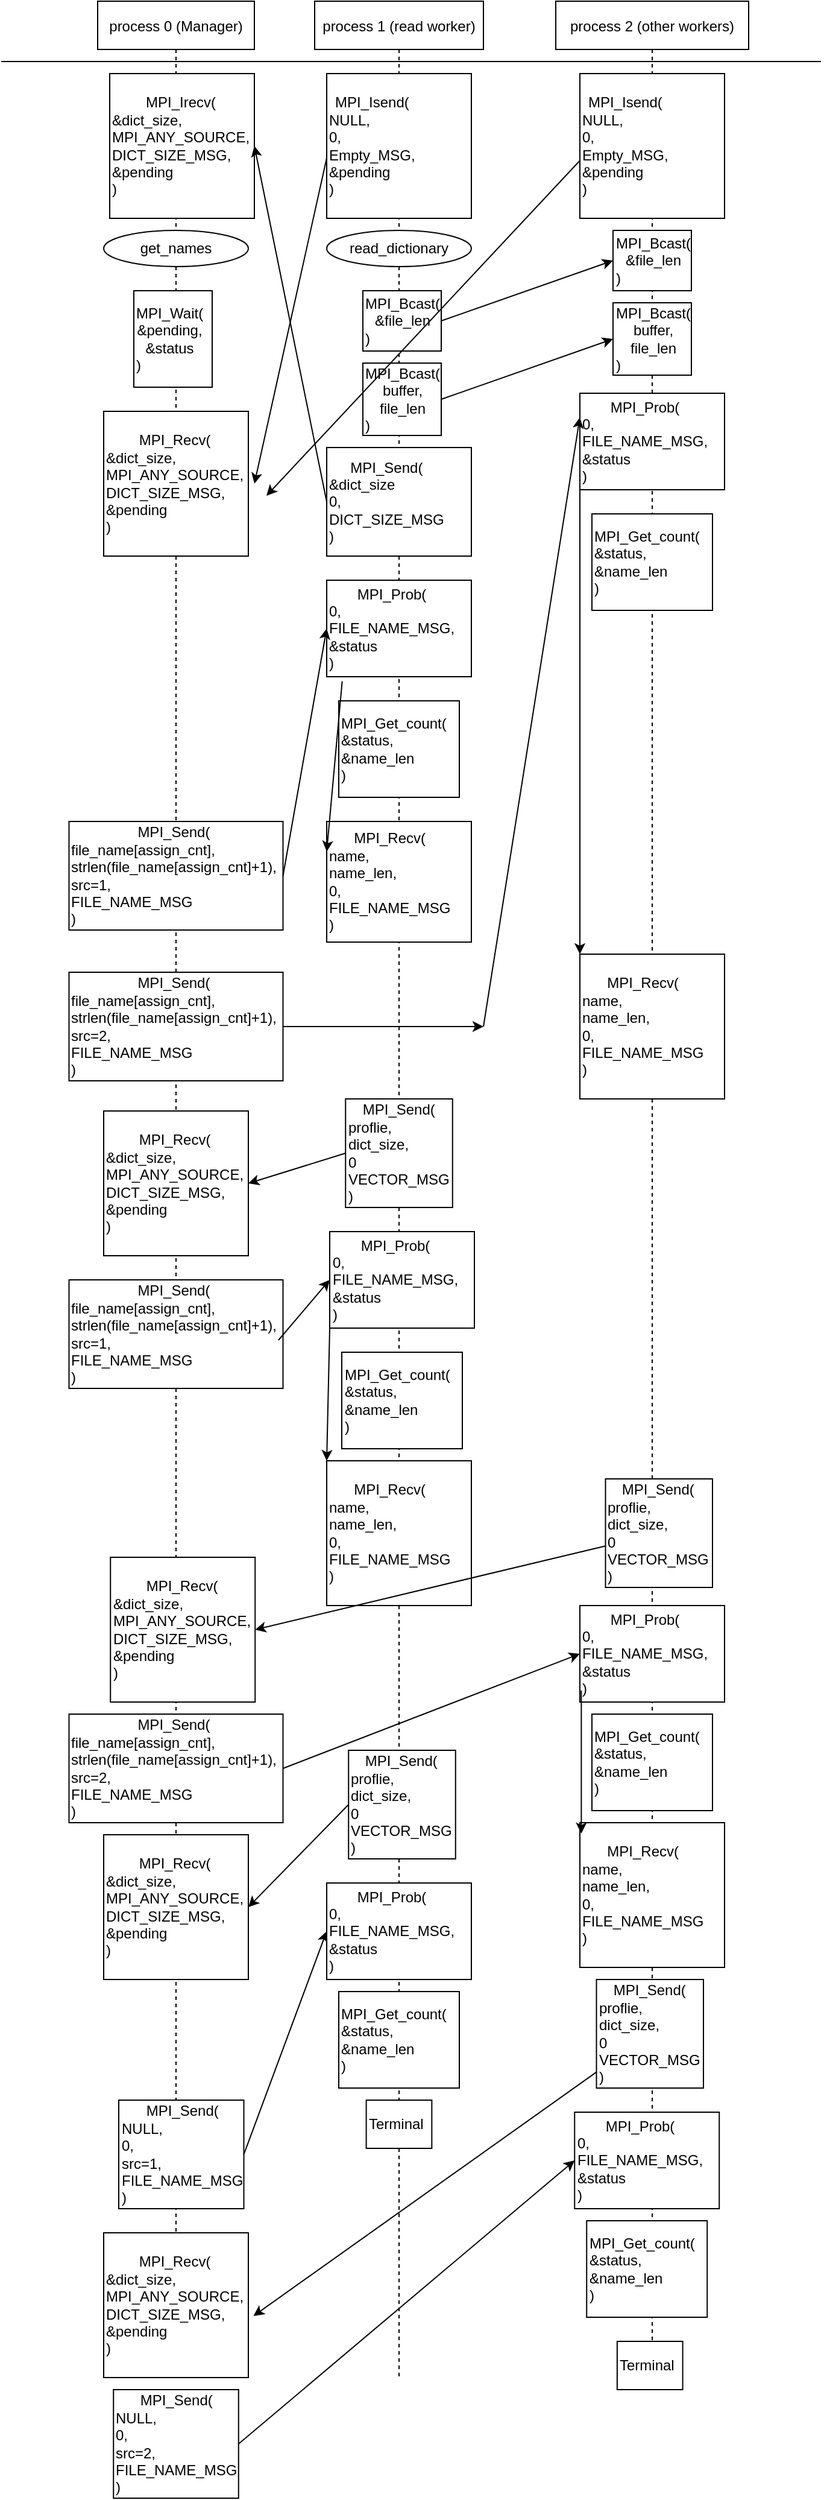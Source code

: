 <mxfile version="13.9.9" type="github"><diagram id="kgpKYQtTHZ0yAKxKKP6v" name="Page-1"><mxGraphModel dx="1038" dy="524" grid="1" gridSize="10" guides="1" tooltips="1" connect="1" arrows="1" fold="1" page="1" pageScale="1" pageWidth="1700" pageHeight="1100" background="#ffffff" math="0" shadow="0"><root><mxCell id="0"/><mxCell id="1" parent="0"/><mxCell id="3nuBFxr9cyL0pnOWT2aG-1" value="process 0 (Manager)" style="shape=umlLifeline;perimeter=lifelinePerimeter;container=1;collapsible=0;recursiveResize=0;rounded=0;shadow=0;strokeWidth=1;" parent="1" vertex="1"><mxGeometry x="120" y="80" width="130" height="1960" as="geometry"/></mxCell><mxCell id="a9l5pLSL9QNRwOaksO37-3" value="&lt;div style=&quot;text-align: center&quot;&gt;&lt;span&gt;MPI_Irecv(&lt;/span&gt;&lt;/div&gt;&amp;amp;dict_size,&lt;br&gt;MPI_ANY_SOURCE,&lt;br&gt;&lt;div&gt;DICT_SIZE_MSG,&lt;/div&gt;&lt;div&gt;&amp;amp;pending&lt;/div&gt;)" style="rounded=0;whiteSpace=wrap;html=1;align=left;" vertex="1" parent="3nuBFxr9cyL0pnOWT2aG-1"><mxGeometry x="10" y="60" width="120" height="120" as="geometry"/></mxCell><mxCell id="a9l5pLSL9QNRwOaksO37-5" value="&lt;div style=&quot;text-align: center&quot;&gt;&lt;span&gt;MPI_Wait(&lt;/span&gt;&lt;/div&gt;&lt;div style=&quot;text-align: center&quot;&gt;&amp;amp;pending,&lt;/div&gt;&lt;div style=&quot;text-align: center&quot;&gt;&amp;amp;status&lt;/div&gt;)" style="rounded=0;whiteSpace=wrap;html=1;align=left;" vertex="1" parent="3nuBFxr9cyL0pnOWT2aG-1"><mxGeometry x="30" y="240" width="65" height="80" as="geometry"/></mxCell><mxCell id="3nuBFxr9cyL0pnOWT2aG-5" value="process 1 (read worker)" style="shape=umlLifeline;perimeter=lifelinePerimeter;container=1;collapsible=0;recursiveResize=0;rounded=0;shadow=0;strokeWidth=1;" parent="1" vertex="1"><mxGeometry x="300" y="80" width="140" height="1970" as="geometry"/></mxCell><mxCell id="a9l5pLSL9QNRwOaksO37-57" value="&lt;div style=&quot;text-align: center&quot;&gt;&lt;span&gt;MPI_Prob(&lt;/span&gt;&lt;/div&gt;&lt;div&gt;0,&lt;/div&gt;&lt;div&gt;FILE_NAME_MSG,&lt;/div&gt;&lt;div&gt;&amp;amp;status&lt;/div&gt;)" style="rounded=0;whiteSpace=wrap;html=1;align=left;" vertex="1" parent="3nuBFxr9cyL0pnOWT2aG-5"><mxGeometry x="12.5" y="1020" width="120" height="80" as="geometry"/></mxCell><mxCell id="a9l5pLSL9QNRwOaksO37-58" value="&lt;div style=&quot;text-align: center&quot;&gt;&lt;span&gt;MPI_Get_count(&lt;/span&gt;&lt;/div&gt;&lt;div&gt;&lt;span&gt;&amp;amp;status,&lt;/span&gt;&lt;br&gt;&lt;/div&gt;&lt;div&gt;&lt;span&gt;&amp;amp;name_len&lt;/span&gt;&lt;/div&gt;)" style="rounded=0;whiteSpace=wrap;html=1;align=left;" vertex="1" parent="3nuBFxr9cyL0pnOWT2aG-5"><mxGeometry x="22.5" y="1120" width="100" height="80" as="geometry"/></mxCell><mxCell id="a9l5pLSL9QNRwOaksO37-78" value="&lt;div style=&quot;text-align: center&quot;&gt;Terminal&lt;/div&gt;&lt;div style=&quot;text-align: center&quot;&gt;&lt;/div&gt;" style="rounded=0;whiteSpace=wrap;html=1;align=left;" vertex="1" parent="3nuBFxr9cyL0pnOWT2aG-5"><mxGeometry x="42.81" y="1740" width="54.37" height="40" as="geometry"/></mxCell><mxCell id="a9l5pLSL9QNRwOaksO37-1" value="process 2 (other workers)" style="shape=umlLifeline;perimeter=lifelinePerimeter;container=1;collapsible=0;recursiveResize=0;rounded=0;shadow=0;strokeWidth=1;" vertex="1" parent="1"><mxGeometry x="500" y="80" width="160" height="1980" as="geometry"/></mxCell><mxCell id="a9l5pLSL9QNRwOaksO37-71" value="&lt;div style=&quot;text-align: center&quot;&gt;Terminal&lt;/div&gt;&lt;div style=&quot;text-align: center&quot;&gt;&lt;/div&gt;" style="rounded=0;whiteSpace=wrap;html=1;align=left;" vertex="1" parent="a9l5pLSL9QNRwOaksO37-1"><mxGeometry x="50.94" y="1940" width="54.37" height="40" as="geometry"/></mxCell><mxCell id="a9l5pLSL9QNRwOaksO37-4" value="get_names" style="ellipse;whiteSpace=wrap;html=1;" vertex="1" parent="1"><mxGeometry x="125" y="270" width="120" height="30" as="geometry"/></mxCell><mxCell id="a9l5pLSL9QNRwOaksO37-6" value="&lt;div style=&quot;text-align: center&quot;&gt;&lt;span&gt;MPI_Isend(&lt;/span&gt;&lt;/div&gt;NULL,&lt;br&gt;0,&lt;br&gt;&lt;div&gt;Empty_MSG,&lt;/div&gt;&lt;div&gt;&amp;amp;pending&lt;/div&gt;)" style="rounded=0;whiteSpace=wrap;html=1;align=left;" vertex="1" parent="1"><mxGeometry x="310" y="140" width="120" height="120" as="geometry"/></mxCell><mxCell id="a9l5pLSL9QNRwOaksO37-7" value="&lt;div style=&quot;text-align: center&quot;&gt;&lt;span&gt;MPI_Isend(&lt;/span&gt;&lt;/div&gt;NULL,&lt;br&gt;0,&lt;br&gt;&lt;div&gt;Empty_MSG,&lt;/div&gt;&lt;div&gt;&amp;amp;pending&lt;/div&gt;)" style="rounded=0;whiteSpace=wrap;html=1;align=left;" vertex="1" parent="1"><mxGeometry x="520" y="140" width="120" height="120" as="geometry"/></mxCell><mxCell id="a9l5pLSL9QNRwOaksO37-8" value="read_dictionary" style="ellipse;whiteSpace=wrap;html=1;" vertex="1" parent="1"><mxGeometry x="310" y="270" width="120" height="30" as="geometry"/></mxCell><mxCell id="a9l5pLSL9QNRwOaksO37-9" value="&lt;div style=&quot;text-align: center&quot;&gt;&lt;span&gt;MPI_Bcast(&lt;/span&gt;&lt;/div&gt;&lt;div style=&quot;text-align: center&quot;&gt;&amp;amp;file_len&lt;/div&gt;)" style="rounded=0;whiteSpace=wrap;html=1;align=left;" vertex="1" parent="1"><mxGeometry x="340" y="320" width="65" height="50" as="geometry"/></mxCell><mxCell id="a9l5pLSL9QNRwOaksO37-10" value="&lt;div style=&quot;text-align: center&quot;&gt;&lt;span&gt;MPI_Bcast(&lt;/span&gt;&lt;/div&gt;&lt;div style=&quot;text-align: center&quot;&gt;buffer,&lt;/div&gt;&lt;div style=&quot;text-align: center&quot;&gt;file_len&lt;/div&gt;)" style="rounded=0;whiteSpace=wrap;html=1;align=left;" vertex="1" parent="1"><mxGeometry x="340" y="380" width="65" height="60" as="geometry"/></mxCell><mxCell id="a9l5pLSL9QNRwOaksO37-11" value="&lt;div style=&quot;text-align: center&quot;&gt;&lt;span&gt;MPI_Bcast(&lt;/span&gt;&lt;/div&gt;&lt;div style=&quot;text-align: center&quot;&gt;buffer,&lt;/div&gt;&lt;div style=&quot;text-align: center&quot;&gt;file_len&lt;/div&gt;)" style="rounded=0;whiteSpace=wrap;html=1;align=left;" vertex="1" parent="1"><mxGeometry x="547.5" y="330" width="65" height="60" as="geometry"/></mxCell><mxCell id="a9l5pLSL9QNRwOaksO37-12" value="&lt;div style=&quot;text-align: center&quot;&gt;&lt;span&gt;MPI_Bcast(&lt;/span&gt;&lt;/div&gt;&lt;div style=&quot;text-align: center&quot;&gt;&amp;amp;file_len&lt;/div&gt;)" style="rounded=0;whiteSpace=wrap;html=1;align=left;" vertex="1" parent="1"><mxGeometry x="547.5" y="270" width="65" height="50" as="geometry"/></mxCell><mxCell id="a9l5pLSL9QNRwOaksO37-13" value="" style="endArrow=classic;html=1;entryX=0;entryY=0.5;entryDx=0;entryDy=0;exitX=1;exitY=0.5;exitDx=0;exitDy=0;" edge="1" parent="1" source="a9l5pLSL9QNRwOaksO37-9" target="a9l5pLSL9QNRwOaksO37-12"><mxGeometry width="50" height="50" relative="1" as="geometry"><mxPoint x="400" y="340" as="sourcePoint"/><mxPoint x="460" y="290" as="targetPoint"/></mxGeometry></mxCell><mxCell id="a9l5pLSL9QNRwOaksO37-15" value="" style="endArrow=classic;html=1;entryX=0;entryY=0.5;entryDx=0;entryDy=0;" edge="1" parent="1" target="a9l5pLSL9QNRwOaksO37-11"><mxGeometry width="50" height="50" relative="1" as="geometry"><mxPoint x="405" y="410" as="sourcePoint"/><mxPoint x="455" y="360" as="targetPoint"/></mxGeometry></mxCell><mxCell id="a9l5pLSL9QNRwOaksO37-16" value="" style="endArrow=none;html=1;" edge="1" parent="1"><mxGeometry width="50" height="50" relative="1" as="geometry"><mxPoint x="40" y="130" as="sourcePoint"/><mxPoint x="720" y="130" as="targetPoint"/></mxGeometry></mxCell><mxCell id="a9l5pLSL9QNRwOaksO37-18" value="&lt;div style=&quot;text-align: center&quot;&gt;&lt;span&gt;MPI_Send(&lt;/span&gt;&lt;/div&gt;&amp;amp;dict_size&lt;br&gt;0,&lt;br&gt;&lt;div&gt;DICT_SIZE_MSG&lt;br&gt;&lt;/div&gt;)" style="rounded=0;whiteSpace=wrap;html=1;align=left;" vertex="1" parent="1"><mxGeometry x="310" y="450" width="120" height="90" as="geometry"/></mxCell><mxCell id="a9l5pLSL9QNRwOaksO37-19" value="" style="endArrow=classic;html=1;exitX=0;exitY=0.5;exitDx=0;exitDy=0;entryX=1;entryY=0.5;entryDx=0;entryDy=0;" edge="1" parent="1" source="a9l5pLSL9QNRwOaksO37-18" target="a9l5pLSL9QNRwOaksO37-3"><mxGeometry width="50" height="50" relative="1" as="geometry"><mxPoint x="250" y="500" as="sourcePoint"/><mxPoint x="300" y="450" as="targetPoint"/></mxGeometry></mxCell><mxCell id="a9l5pLSL9QNRwOaksO37-21" value="&lt;div style=&quot;text-align: center&quot;&gt;&lt;span&gt;MPI_Recv(&lt;/span&gt;&lt;/div&gt;&amp;amp;dict_size,&lt;br&gt;MPI_ANY_SOURCE,&lt;br&gt;&lt;div&gt;DICT_SIZE_MSG,&lt;/div&gt;&lt;div&gt;&amp;amp;pending&lt;/div&gt;)" style="rounded=0;whiteSpace=wrap;html=1;align=left;" vertex="1" parent="1"><mxGeometry x="125" y="420" width="120" height="120" as="geometry"/></mxCell><mxCell id="a9l5pLSL9QNRwOaksO37-22" value="" style="endArrow=classic;html=1;" edge="1" parent="1"><mxGeometry width="50" height="50" relative="1" as="geometry"><mxPoint x="310" y="210" as="sourcePoint"/><mxPoint x="250" y="480" as="targetPoint"/></mxGeometry></mxCell><mxCell id="a9l5pLSL9QNRwOaksO37-23" value="" style="endArrow=classic;html=1;exitX=0.003;exitY=0.598;exitDx=0;exitDy=0;exitPerimeter=0;" edge="1" parent="1" source="a9l5pLSL9QNRwOaksO37-7"><mxGeometry width="50" height="50" relative="1" as="geometry"><mxPoint x="450" y="230" as="sourcePoint"/><mxPoint x="260" y="490" as="targetPoint"/></mxGeometry></mxCell><mxCell id="a9l5pLSL9QNRwOaksO37-24" value="&lt;div style=&quot;text-align: center&quot;&gt;&lt;span&gt;MPI_Send(&lt;/span&gt;&lt;/div&gt;file_name[assign_cnt],&lt;br&gt;strlen(file_name[assign_cnt]+1),&lt;br&gt;src=1,&lt;br&gt;&lt;div&gt;FILE_NAME_MSG&lt;br&gt;&lt;/div&gt;)" style="rounded=0;whiteSpace=wrap;html=1;align=left;" vertex="1" parent="1"><mxGeometry x="96.25" y="760" width="177.5" height="90" as="geometry"/></mxCell><mxCell id="a9l5pLSL9QNRwOaksO37-25" value="&lt;div style=&quot;text-align: center&quot;&gt;&lt;span&gt;MPI_Prob(&lt;/span&gt;&lt;/div&gt;&lt;div&gt;0,&lt;/div&gt;&lt;div&gt;FILE_NAME_MSG,&lt;/div&gt;&lt;div&gt;&amp;amp;status&lt;/div&gt;)" style="rounded=0;whiteSpace=wrap;html=1;align=left;" vertex="1" parent="1"><mxGeometry x="310" y="560" width="120" height="80" as="geometry"/></mxCell><mxCell id="a9l5pLSL9QNRwOaksO37-26" value="&lt;div style=&quot;text-align: center&quot;&gt;&lt;span&gt;MPI_Get_count(&lt;/span&gt;&lt;/div&gt;&lt;div&gt;&lt;span&gt;&amp;amp;status,&lt;/span&gt;&lt;br&gt;&lt;/div&gt;&lt;div&gt;&lt;span&gt;&amp;amp;name_len&lt;/span&gt;&lt;/div&gt;)" style="rounded=0;whiteSpace=wrap;html=1;align=left;" vertex="1" parent="1"><mxGeometry x="320" y="660" width="100" height="80" as="geometry"/></mxCell><mxCell id="a9l5pLSL9QNRwOaksO37-27" value="&lt;div style=&quot;text-align: center&quot;&gt;&lt;span&gt;MPI_Prob(&lt;/span&gt;&lt;/div&gt;&lt;div&gt;0,&lt;/div&gt;&lt;div&gt;FILE_NAME_MSG,&lt;/div&gt;&lt;div&gt;&amp;amp;status&lt;/div&gt;)" style="rounded=0;whiteSpace=wrap;html=1;align=left;" vertex="1" parent="1"><mxGeometry x="520" y="405" width="120" height="80" as="geometry"/></mxCell><mxCell id="a9l5pLSL9QNRwOaksO37-28" value="&lt;div style=&quot;text-align: center&quot;&gt;&lt;span&gt;MPI_Get_count(&lt;/span&gt;&lt;/div&gt;&lt;div&gt;&lt;span&gt;&amp;amp;status,&lt;/span&gt;&lt;br&gt;&lt;/div&gt;&lt;div&gt;&lt;span&gt;&amp;amp;name_len&lt;/span&gt;&lt;/div&gt;)" style="rounded=0;whiteSpace=wrap;html=1;align=left;" vertex="1" parent="1"><mxGeometry x="530" y="505" width="100" height="80" as="geometry"/></mxCell><mxCell id="a9l5pLSL9QNRwOaksO37-29" value="&lt;div style=&quot;text-align: center&quot;&gt;&lt;span&gt;MPI_Recv(&lt;/span&gt;&lt;/div&gt;name,&lt;br&gt;name_len,&lt;br&gt;&lt;div&gt;0,&lt;/div&gt;&lt;div&gt;FILE_NAME_MSG&lt;/div&gt;)" style="rounded=0;whiteSpace=wrap;html=1;align=left;" vertex="1" parent="1"><mxGeometry x="310" y="760" width="120" height="100" as="geometry"/></mxCell><mxCell id="a9l5pLSL9QNRwOaksO37-30" value="&lt;div style=&quot;text-align: center&quot;&gt;&lt;span&gt;MPI_Recv(&lt;/span&gt;&lt;/div&gt;name,&lt;br&gt;name_len,&lt;br&gt;&lt;div&gt;0,&lt;/div&gt;&lt;div&gt;FILE_NAME_MSG&lt;/div&gt;)" style="rounded=0;whiteSpace=wrap;html=1;align=left;" vertex="1" parent="1"><mxGeometry x="520" y="870" width="120" height="120" as="geometry"/></mxCell><mxCell id="a9l5pLSL9QNRwOaksO37-32" value="&lt;div style=&quot;text-align: center&quot;&gt;&lt;span&gt;MPI_Send(&lt;/span&gt;&lt;/div&gt;file_name[assign_cnt],&lt;br&gt;strlen(file_name[assign_cnt]+1),&lt;br&gt;src=2,&lt;br&gt;&lt;div&gt;FILE_NAME_MSG&lt;br&gt;&lt;/div&gt;)" style="rounded=0;whiteSpace=wrap;html=1;align=left;" vertex="1" parent="1"><mxGeometry x="96.25" y="885" width="177.5" height="90" as="geometry"/></mxCell><mxCell id="a9l5pLSL9QNRwOaksO37-33" value="" style="endArrow=classic;html=1;exitX=1;exitY=0.5;exitDx=0;exitDy=0;" edge="1" parent="1" source="a9l5pLSL9QNRwOaksO37-32"><mxGeometry width="50" height="50" relative="1" as="geometry"><mxPoint x="290" y="930" as="sourcePoint"/><mxPoint x="440" y="930" as="targetPoint"/></mxGeometry></mxCell><mxCell id="a9l5pLSL9QNRwOaksO37-34" value="" style="endArrow=classic;html=1;exitX=1;exitY=0.5;exitDx=0;exitDy=0;entryX=0;entryY=0.5;entryDx=0;entryDy=0;" edge="1" parent="1" source="a9l5pLSL9QNRwOaksO37-24" target="a9l5pLSL9QNRwOaksO37-25"><mxGeometry width="50" height="50" relative="1" as="geometry"><mxPoint x="310" y="950" as="sourcePoint"/><mxPoint x="360" y="900" as="targetPoint"/></mxGeometry></mxCell><mxCell id="a9l5pLSL9QNRwOaksO37-35" value="&lt;div style=&quot;text-align: center&quot;&gt;&lt;span&gt;MPI_Send(&lt;/span&gt;&lt;/div&gt;proflie,&lt;br&gt;dict_size,&lt;br&gt;0&lt;br&gt;&lt;div&gt;VECTOR_MSG&lt;br&gt;&lt;/div&gt;)" style="rounded=0;whiteSpace=wrap;html=1;align=left;" vertex="1" parent="1"><mxGeometry x="325.63" y="990" width="88.75" height="90" as="geometry"/></mxCell><mxCell id="a9l5pLSL9QNRwOaksO37-36" value="&lt;div style=&quot;text-align: center&quot;&gt;&lt;span&gt;MPI_Send(&lt;/span&gt;&lt;/div&gt;proflie,&lt;br&gt;dict_size,&lt;br&gt;0&lt;br&gt;&lt;div&gt;VECTOR_MSG&lt;br&gt;&lt;/div&gt;)" style="rounded=0;whiteSpace=wrap;html=1;align=left;" vertex="1" parent="1"><mxGeometry x="541.25" y="1305" width="88.75" height="90" as="geometry"/></mxCell><mxCell id="a9l5pLSL9QNRwOaksO37-37" value="&lt;div style=&quot;text-align: center&quot;&gt;&lt;span&gt;MPI_Recv(&lt;/span&gt;&lt;/div&gt;&amp;amp;dict_size,&lt;br&gt;MPI_ANY_SOURCE,&lt;br&gt;&lt;div&gt;DICT_SIZE_MSG,&lt;/div&gt;&lt;div&gt;&amp;amp;pending&lt;/div&gt;)" style="rounded=0;whiteSpace=wrap;html=1;align=left;" vertex="1" parent="1"><mxGeometry x="125" y="1000" width="120" height="120" as="geometry"/></mxCell><mxCell id="a9l5pLSL9QNRwOaksO37-38" value="" style="endArrow=classic;html=1;entryX=1;entryY=0.5;entryDx=0;entryDy=0;exitX=0;exitY=0.5;exitDx=0;exitDy=0;" edge="1" parent="1" source="a9l5pLSL9QNRwOaksO37-35" target="a9l5pLSL9QNRwOaksO37-37"><mxGeometry width="50" height="50" relative="1" as="geometry"><mxPoint x="280" y="1020" as="sourcePoint"/><mxPoint x="260" y="960" as="targetPoint"/></mxGeometry></mxCell><mxCell id="a9l5pLSL9QNRwOaksO37-39" value="&lt;div style=&quot;text-align: center&quot;&gt;&lt;span&gt;MPI_Send(&lt;/span&gt;&lt;/div&gt;file_name[assign_cnt],&lt;br&gt;strlen(file_name[assign_cnt]+1),&lt;br&gt;src=1,&lt;br&gt;&lt;div&gt;FILE_NAME_MSG&lt;br&gt;&lt;/div&gt;)" style="rounded=0;whiteSpace=wrap;html=1;align=left;" vertex="1" parent="1"><mxGeometry x="96.25" y="1140" width="177.5" height="90" as="geometry"/></mxCell><mxCell id="a9l5pLSL9QNRwOaksO37-41" value="&lt;div style=&quot;text-align: center&quot;&gt;&lt;span&gt;MPI_Recv(&lt;/span&gt;&lt;/div&gt;name,&lt;br&gt;name_len,&lt;br&gt;&lt;div&gt;0,&lt;/div&gt;&lt;div&gt;FILE_NAME_MSG&lt;/div&gt;)" style="rounded=0;whiteSpace=wrap;html=1;align=left;" vertex="1" parent="1"><mxGeometry x="310" y="1290" width="120" height="120" as="geometry"/></mxCell><mxCell id="a9l5pLSL9QNRwOaksO37-42" value="&lt;div style=&quot;text-align: center&quot;&gt;&lt;span&gt;MPI_Recv(&lt;/span&gt;&lt;/div&gt;&amp;amp;dict_size,&lt;br&gt;MPI_ANY_SOURCE,&lt;br&gt;&lt;div&gt;DICT_SIZE_MSG,&lt;/div&gt;&lt;div&gt;&amp;amp;pending&lt;/div&gt;)" style="rounded=0;whiteSpace=wrap;html=1;align=left;" vertex="1" parent="1"><mxGeometry x="130.62" y="1370" width="120" height="120" as="geometry"/></mxCell><mxCell id="a9l5pLSL9QNRwOaksO37-43" value="" style="endArrow=classic;html=1;entryX=1;entryY=0.5;entryDx=0;entryDy=0;" edge="1" parent="1" source="a9l5pLSL9QNRwOaksO37-36" target="a9l5pLSL9QNRwOaksO37-42"><mxGeometry width="50" height="50" relative="1" as="geometry"><mxPoint x="135.62" y="1440" as="sourcePoint"/><mxPoint x="185.62" y="1390" as="targetPoint"/></mxGeometry></mxCell><mxCell id="a9l5pLSL9QNRwOaksO37-44" value="&lt;div style=&quot;text-align: center&quot;&gt;&lt;span&gt;MPI_Recv(&lt;/span&gt;&lt;/div&gt;name,&lt;br&gt;name_len,&lt;br&gt;&lt;div&gt;0,&lt;/div&gt;&lt;div&gt;FILE_NAME_MSG&lt;/div&gt;)" style="rounded=0;whiteSpace=wrap;html=1;align=left;" vertex="1" parent="1"><mxGeometry x="520" y="1590" width="120" height="120" as="geometry"/></mxCell><mxCell id="a9l5pLSL9QNRwOaksO37-45" value="&lt;div style=&quot;text-align: center&quot;&gt;&lt;span&gt;MPI_Send(&lt;/span&gt;&lt;/div&gt;file_name[assign_cnt],&lt;br&gt;strlen(file_name[assign_cnt]+1),&lt;br&gt;src=2,&lt;br&gt;&lt;div&gt;FILE_NAME_MSG&lt;br&gt;&lt;/div&gt;)" style="rounded=0;whiteSpace=wrap;html=1;align=left;" vertex="1" parent="1"><mxGeometry x="96.25" y="1500" width="177.5" height="90" as="geometry"/></mxCell><mxCell id="a9l5pLSL9QNRwOaksO37-46" value="" style="endArrow=classic;html=1;exitX=1;exitY=0.5;exitDx=0;exitDy=0;entryX=0;entryY=0.5;entryDx=0;entryDy=0;" edge="1" parent="1" source="a9l5pLSL9QNRwOaksO37-45" target="a9l5pLSL9QNRwOaksO37-62"><mxGeometry width="50" height="50" relative="1" as="geometry"><mxPoint x="134.37" y="1620" as="sourcePoint"/><mxPoint x="184.37" y="1570" as="targetPoint"/></mxGeometry></mxCell><mxCell id="a9l5pLSL9QNRwOaksO37-47" value="&lt;div style=&quot;text-align: center&quot;&gt;&lt;span&gt;MPI_Recv(&lt;/span&gt;&lt;/div&gt;&amp;amp;dict_size,&lt;br&gt;MPI_ANY_SOURCE,&lt;br&gt;&lt;div&gt;DICT_SIZE_MSG,&lt;/div&gt;&lt;div&gt;&amp;amp;pending&lt;/div&gt;)" style="rounded=0;whiteSpace=wrap;html=1;align=left;" vertex="1" parent="1"><mxGeometry x="125" y="1600" width="120" height="120" as="geometry"/></mxCell><mxCell id="a9l5pLSL9QNRwOaksO37-48" value="" style="endArrow=classic;html=1;entryX=1;entryY=0.5;entryDx=0;entryDy=0;exitX=0;exitY=0.5;exitDx=0;exitDy=0;" edge="1" source="a9l5pLSL9QNRwOaksO37-49" target="a9l5pLSL9QNRwOaksO37-47" parent="1"><mxGeometry width="50" height="50" relative="1" as="geometry"><mxPoint x="280" y="1620" as="sourcePoint"/><mxPoint x="260" y="1560" as="targetPoint"/></mxGeometry></mxCell><mxCell id="a9l5pLSL9QNRwOaksO37-49" value="&lt;div style=&quot;text-align: center&quot;&gt;&lt;span&gt;MPI_Send(&lt;/span&gt;&lt;/div&gt;proflie,&lt;br&gt;dict_size,&lt;br&gt;0&lt;br&gt;&lt;div&gt;VECTOR_MSG&lt;br&gt;&lt;/div&gt;)" style="rounded=0;whiteSpace=wrap;html=1;align=left;" vertex="1" parent="1"><mxGeometry x="328.12" y="1530" width="88.75" height="90" as="geometry"/></mxCell><mxCell id="a9l5pLSL9QNRwOaksO37-50" value="&lt;div style=&quot;text-align: center&quot;&gt;&lt;span&gt;MPI_Send(&lt;/span&gt;&lt;/div&gt;NULL,&lt;br&gt;0,&lt;br&gt;src=1,&lt;br&gt;&lt;div&gt;FILE_NAME_MSG&lt;br&gt;&lt;/div&gt;)" style="rounded=0;whiteSpace=wrap;html=1;align=left;" vertex="1" parent="1"><mxGeometry x="137.5" y="1820" width="103.75" height="90" as="geometry"/></mxCell><mxCell id="a9l5pLSL9QNRwOaksO37-51" value="" style="endArrow=classic;html=1;exitX=1;exitY=0.5;exitDx=0;exitDy=0;entryX=0;entryY=0.5;entryDx=0;entryDy=0;" edge="1" source="a9l5pLSL9QNRwOaksO37-50" target="a9l5pLSL9QNRwOaksO37-66" parent="1"><mxGeometry width="50" height="50" relative="1" as="geometry"><mxPoint x="314.37" y="2010" as="sourcePoint"/><mxPoint x="364.37" y="1960" as="targetPoint"/></mxGeometry></mxCell><mxCell id="a9l5pLSL9QNRwOaksO37-54" value="" style="endArrow=classic;html=1;exitX=0.107;exitY=1.047;exitDx=0;exitDy=0;exitPerimeter=0;entryX=0;entryY=0.25;entryDx=0;entryDy=0;" edge="1" parent="1" source="a9l5pLSL9QNRwOaksO37-25" target="a9l5pLSL9QNRwOaksO37-29"><mxGeometry width="50" height="50" relative="1" as="geometry"><mxPoint x="230" y="740" as="sourcePoint"/><mxPoint x="280" y="690" as="targetPoint"/></mxGeometry></mxCell><mxCell id="a9l5pLSL9QNRwOaksO37-55" value="" style="endArrow=classic;html=1;entryX=0;entryY=0.25;entryDx=0;entryDy=0;" edge="1" parent="1" target="a9l5pLSL9QNRwOaksO37-27"><mxGeometry width="50" height="50" relative="1" as="geometry"><mxPoint x="440" y="930" as="sourcePoint"/><mxPoint x="280" y="560" as="targetPoint"/></mxGeometry></mxCell><mxCell id="a9l5pLSL9QNRwOaksO37-56" value="" style="endArrow=classic;html=1;exitX=0;exitY=1;exitDx=0;exitDy=0;entryX=0;entryY=0;entryDx=0;entryDy=0;" edge="1" parent="1" source="a9l5pLSL9QNRwOaksO37-27" target="a9l5pLSL9QNRwOaksO37-30"><mxGeometry width="50" height="50" relative="1" as="geometry"><mxPoint x="230" y="790" as="sourcePoint"/><mxPoint x="280" y="740" as="targetPoint"/></mxGeometry></mxCell><mxCell id="a9l5pLSL9QNRwOaksO37-59" value="" style="endArrow=classic;html=1;entryX=0;entryY=0.5;entryDx=0;entryDy=0;" edge="1" parent="1" target="a9l5pLSL9QNRwOaksO37-57"><mxGeometry width="50" height="50" relative="1" as="geometry"><mxPoint x="270" y="1190" as="sourcePoint"/><mxPoint x="280" y="1180" as="targetPoint"/></mxGeometry></mxCell><mxCell id="a9l5pLSL9QNRwOaksO37-61" value="" style="endArrow=classic;html=1;exitX=0;exitY=1;exitDx=0;exitDy=0;entryX=0;entryY=0;entryDx=0;entryDy=0;" edge="1" parent="1" source="a9l5pLSL9QNRwOaksO37-57" target="a9l5pLSL9QNRwOaksO37-41"><mxGeometry width="50" height="50" relative="1" as="geometry"><mxPoint x="230" y="1230" as="sourcePoint"/><mxPoint x="280" y="1180" as="targetPoint"/></mxGeometry></mxCell><mxCell id="a9l5pLSL9QNRwOaksO37-62" value="&lt;div style=&quot;text-align: center&quot;&gt;&lt;span&gt;MPI_Prob(&lt;/span&gt;&lt;/div&gt;&lt;div&gt;0,&lt;/div&gt;&lt;div&gt;FILE_NAME_MSG,&lt;/div&gt;&lt;div&gt;&amp;amp;status&lt;/div&gt;)" style="rounded=0;whiteSpace=wrap;html=1;align=left;" vertex="1" parent="1"><mxGeometry x="520" y="1410" width="120" height="80" as="geometry"/></mxCell><mxCell id="a9l5pLSL9QNRwOaksO37-63" value="&lt;div style=&quot;text-align: center&quot;&gt;&lt;span&gt;MPI_Get_count(&lt;/span&gt;&lt;/div&gt;&lt;div&gt;&lt;span&gt;&amp;amp;status,&lt;/span&gt;&lt;br&gt;&lt;/div&gt;&lt;div&gt;&lt;span&gt;&amp;amp;name_len&lt;/span&gt;&lt;/div&gt;)" style="rounded=0;whiteSpace=wrap;html=1;align=left;" vertex="1" parent="1"><mxGeometry x="530" y="1500" width="100" height="80" as="geometry"/></mxCell><mxCell id="a9l5pLSL9QNRwOaksO37-64" value="" style="endArrow=classic;html=1;exitX=0.01;exitY=0.882;exitDx=0;exitDy=0;exitPerimeter=0;entryX=0.01;entryY=0.075;entryDx=0;entryDy=0;entryPerimeter=0;" edge="1" parent="1" source="a9l5pLSL9QNRwOaksO37-62" target="a9l5pLSL9QNRwOaksO37-44"><mxGeometry width="50" height="50" relative="1" as="geometry"><mxPoint x="230" y="1600" as="sourcePoint"/><mxPoint x="280" y="1550" as="targetPoint"/></mxGeometry></mxCell><mxCell id="a9l5pLSL9QNRwOaksO37-65" value="&lt;div style=&quot;text-align: center&quot;&gt;&lt;span&gt;MPI_Get_count(&lt;/span&gt;&lt;/div&gt;&lt;div&gt;&lt;span&gt;&amp;amp;status,&lt;/span&gt;&lt;br&gt;&lt;/div&gt;&lt;div&gt;&lt;span&gt;&amp;amp;name_len&lt;/span&gt;&lt;/div&gt;)" style="rounded=0;whiteSpace=wrap;html=1;align=left;" vertex="1" parent="1"><mxGeometry x="320" y="1730" width="100" height="80" as="geometry"/></mxCell><mxCell id="a9l5pLSL9QNRwOaksO37-66" value="&lt;div style=&quot;text-align: center&quot;&gt;&lt;span&gt;MPI_Prob(&lt;/span&gt;&lt;/div&gt;&lt;div&gt;0,&lt;/div&gt;&lt;div&gt;FILE_NAME_MSG,&lt;/div&gt;&lt;div&gt;&amp;amp;status&lt;/div&gt;)" style="rounded=0;whiteSpace=wrap;html=1;align=left;" vertex="1" parent="1"><mxGeometry x="310" y="1640" width="120" height="80" as="geometry"/></mxCell><mxCell id="a9l5pLSL9QNRwOaksO37-68" value="&lt;div style=&quot;text-align: center&quot;&gt;&lt;span&gt;MPI_Send(&lt;/span&gt;&lt;/div&gt;proflie,&lt;br&gt;dict_size,&lt;br&gt;0&lt;br&gt;&lt;div&gt;VECTOR_MSG&lt;br&gt;&lt;/div&gt;)" style="rounded=0;whiteSpace=wrap;html=1;align=left;" vertex="1" parent="1"><mxGeometry x="533.75" y="1720" width="88.75" height="90" as="geometry"/></mxCell><mxCell id="a9l5pLSL9QNRwOaksO37-69" value="&lt;div style=&quot;text-align: center&quot;&gt;&lt;span&gt;MPI_Prob(&lt;/span&gt;&lt;/div&gt;&lt;div&gt;0,&lt;/div&gt;&lt;div&gt;FILE_NAME_MSG,&lt;/div&gt;&lt;div&gt;&amp;amp;status&lt;/div&gt;)" style="rounded=0;whiteSpace=wrap;html=1;align=left;" vertex="1" parent="1"><mxGeometry x="515.63" y="1830" width="120" height="80" as="geometry"/></mxCell><mxCell id="a9l5pLSL9QNRwOaksO37-70" value="&lt;div style=&quot;text-align: center&quot;&gt;&lt;span&gt;MPI_Get_count(&lt;/span&gt;&lt;/div&gt;&lt;div&gt;&lt;span&gt;&amp;amp;status,&lt;/span&gt;&lt;br&gt;&lt;/div&gt;&lt;div&gt;&lt;span&gt;&amp;amp;name_len&lt;/span&gt;&lt;/div&gt;)" style="rounded=0;whiteSpace=wrap;html=1;align=left;" vertex="1" parent="1"><mxGeometry x="525.63" y="1920" width="100" height="80" as="geometry"/></mxCell><mxCell id="a9l5pLSL9QNRwOaksO37-72" value="&lt;div style=&quot;text-align: center&quot;&gt;&lt;span&gt;MPI_Recv(&lt;/span&gt;&lt;/div&gt;&amp;amp;dict_size,&lt;br&gt;MPI_ANY_SOURCE,&lt;br&gt;&lt;div&gt;DICT_SIZE_MSG,&lt;/div&gt;&lt;div&gt;&amp;amp;pending&lt;/div&gt;)" style="rounded=0;whiteSpace=wrap;html=1;align=left;" vertex="1" parent="1"><mxGeometry x="125" y="1930" width="120" height="120" as="geometry"/></mxCell><mxCell id="a9l5pLSL9QNRwOaksO37-73" value="&lt;div style=&quot;text-align: center&quot;&gt;&lt;span&gt;MPI_Send(&lt;/span&gt;&lt;/div&gt;NULL,&lt;br&gt;0,&lt;br&gt;src=2,&lt;br&gt;&lt;div&gt;FILE_NAME_MSG&lt;br&gt;&lt;/div&gt;)" style="rounded=0;whiteSpace=wrap;html=1;align=left;" vertex="1" parent="1"><mxGeometry x="133.13" y="2060" width="103.75" height="90" as="geometry"/></mxCell><mxCell id="a9l5pLSL9QNRwOaksO37-74" value="" style="endArrow=classic;html=1;entryX=1.035;entryY=0.575;entryDx=0;entryDy=0;entryPerimeter=0;exitX=0.003;exitY=0.851;exitDx=0;exitDy=0;exitPerimeter=0;" edge="1" parent="1" source="a9l5pLSL9QNRwOaksO37-68" target="a9l5pLSL9QNRwOaksO37-72"><mxGeometry width="50" height="50" relative="1" as="geometry"><mxPoint x="230" y="1920" as="sourcePoint"/><mxPoint x="280" y="1870" as="targetPoint"/></mxGeometry></mxCell><mxCell id="a9l5pLSL9QNRwOaksO37-75" value="" style="endArrow=classic;html=1;exitX=1;exitY=0.5;exitDx=0;exitDy=0;entryX=0;entryY=0.5;entryDx=0;entryDy=0;" edge="1" parent="1" source="a9l5pLSL9QNRwOaksO37-73" target="a9l5pLSL9QNRwOaksO37-69"><mxGeometry width="50" height="50" relative="1" as="geometry"><mxPoint x="230" y="1920" as="sourcePoint"/><mxPoint x="280" y="1870" as="targetPoint"/></mxGeometry></mxCell></root></mxGraphModel></diagram></mxfile>